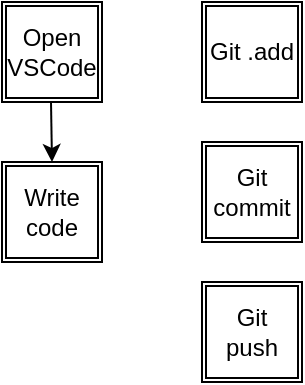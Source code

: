 <mxfile>
    <diagram id="AH4Yl50pp4FUSpYp11iB" name="Page-1">
        <mxGraphModel dx="355" dy="188" grid="1" gridSize="10" guides="1" tooltips="1" connect="1" arrows="1" fold="1" page="1" pageScale="1" pageWidth="850" pageHeight="1100" math="0" shadow="0">
            <root>
                <mxCell id="0"/>
                <mxCell id="1" parent="0"/>
                <mxCell id="4" value="Write code" style="shape=ext;double=1;whiteSpace=wrap;html=1;aspect=fixed;" vertex="1" parent="1">
                    <mxGeometry x="30" y="90" width="50" height="50" as="geometry"/>
                </mxCell>
                <mxCell id="6" value="" style="endArrow=classic;html=1;" edge="1" parent="1">
                    <mxGeometry width="50" height="50" relative="1" as="geometry">
                        <mxPoint x="54.5" y="60" as="sourcePoint"/>
                        <mxPoint x="55" y="90" as="targetPoint"/>
                    </mxGeometry>
                </mxCell>
                <mxCell id="7" value="Open VSCode" style="shape=ext;double=1;whiteSpace=wrap;html=1;aspect=fixed;" vertex="1" parent="1">
                    <mxGeometry x="30" y="10" width="50" height="50" as="geometry"/>
                </mxCell>
                <mxCell id="8" value="Git .add" style="shape=ext;double=1;whiteSpace=wrap;html=1;aspect=fixed;" vertex="1" parent="1">
                    <mxGeometry x="130" y="10" width="50" height="50" as="geometry"/>
                </mxCell>
                <mxCell id="9" value="Git commit" style="shape=ext;double=1;whiteSpace=wrap;html=1;aspect=fixed;" vertex="1" parent="1">
                    <mxGeometry x="130" y="80" width="50" height="50" as="geometry"/>
                </mxCell>
                <mxCell id="10" value="Git push" style="shape=ext;double=1;whiteSpace=wrap;html=1;aspect=fixed;" vertex="1" parent="1">
                    <mxGeometry x="130" y="150" width="50" height="50" as="geometry"/>
                </mxCell>
            </root>
        </mxGraphModel>
    </diagram>
</mxfile>